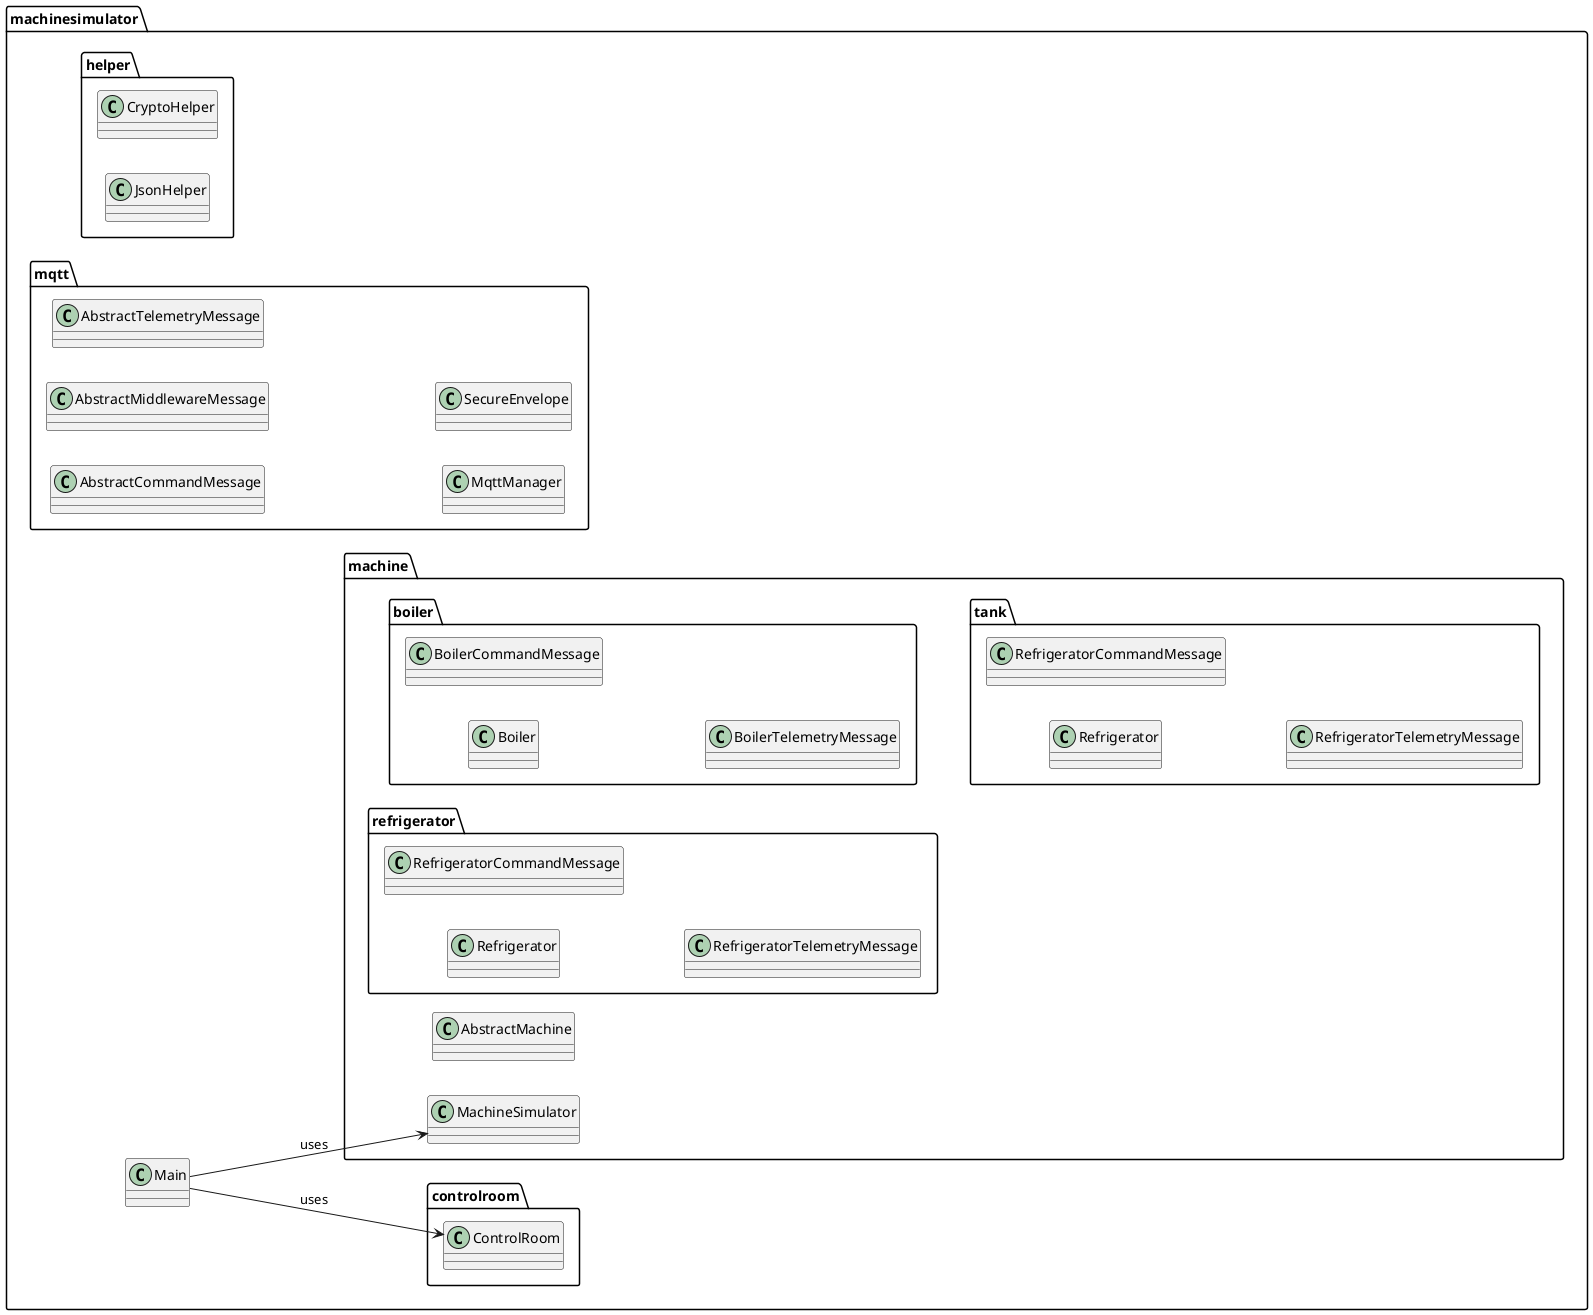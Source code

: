 @startuml

left to right direction

package machinesimulator {
  class Main

	package controlroom {
	  class ControlRoom
	}
	package helper {
	  class CryptoHelper
	  class JsonHelper
	}

	package machine {
	  package boiler {
	  	class Boiler
	  	class BoilerCommandMessage
	  	class BoilerTelemetryMessage
	  }
	  package refrigerator {
	  	class Refrigerator
	  	class RefrigeratorCommandMessage
	  	class RefrigeratorTelemetryMessage
	  }
	  package tank {
	  	class Refrigerator
	  	class RefrigeratorCommandMessage
	  	class RefrigeratorTelemetryMessage
	  }
	  
	  class AbstractMachine
	  class MachineSimulator
	}
	
	package mqtt {
		class AbstractCommandMessage
		class AbstractMiddlewareMessage
		class AbstractTelemetryMessage
		class MqttManager
		class SecureEnvelope
	}
}

Main --> ControlRoom : uses
Main --> MachineSimulator : uses

@enduml
